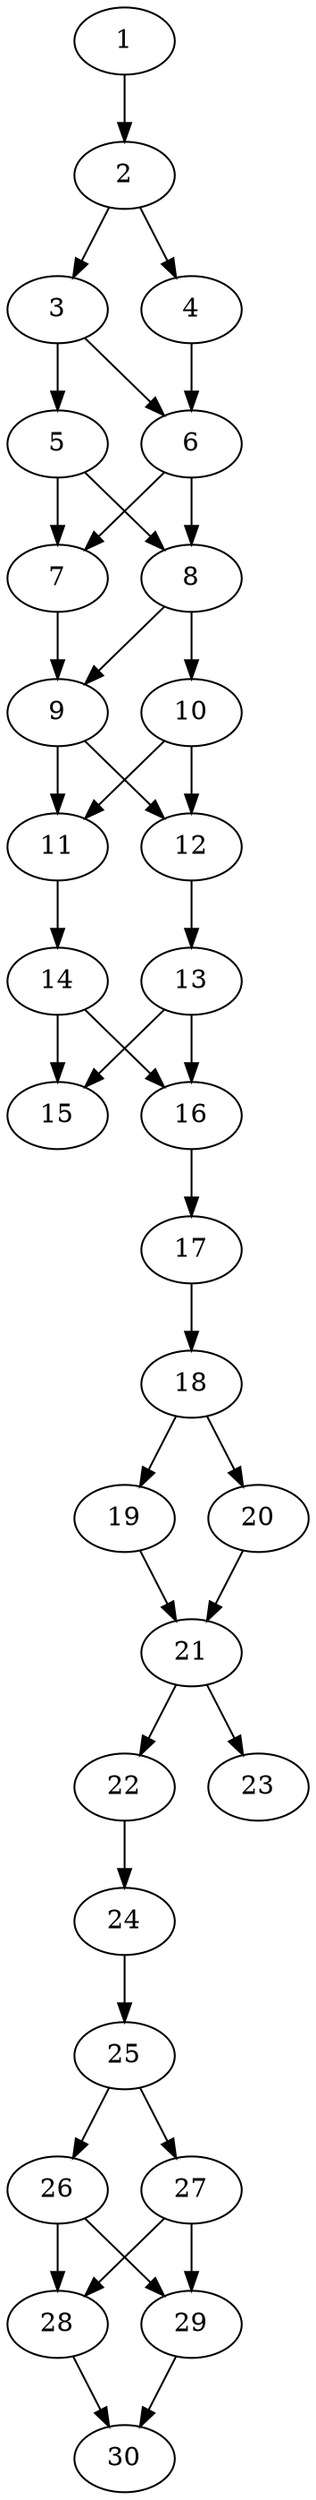 // DAG automatically generated by daggen at Thu Oct  3 14:04:18 2019
// ./daggen --dot -n 30 --ccr 0.5 --fat 0.3 --regular 0.9 --density 0.9 --mindata 5242880 --maxdata 52428800 
digraph G {
  1 [size="52893696", alpha="0.07", expect_size="26446848"] 
  1 -> 2 [size ="26446848"]
  2 [size="60473344", alpha="0.09", expect_size="30236672"] 
  2 -> 3 [size ="30236672"]
  2 -> 4 [size ="30236672"]
  3 [size="32387072", alpha="0.04", expect_size="16193536"] 
  3 -> 5 [size ="16193536"]
  3 -> 6 [size ="16193536"]
  4 [size="25071616", alpha="0.04", expect_size="12535808"] 
  4 -> 6 [size ="12535808"]
  5 [size="67887104", alpha="0.14", expect_size="33943552"] 
  5 -> 7 [size ="33943552"]
  5 -> 8 [size ="33943552"]
  6 [size="41265152", alpha="0.12", expect_size="20632576"] 
  6 -> 7 [size ="20632576"]
  6 -> 8 [size ="20632576"]
  7 [size="22558720", alpha="0.04", expect_size="11279360"] 
  7 -> 9 [size ="11279360"]
  8 [size="41086976", alpha="0.19", expect_size="20543488"] 
  8 -> 9 [size ="20543488"]
  8 -> 10 [size ="20543488"]
  9 [size="74305536", alpha="0.09", expect_size="37152768"] 
  9 -> 11 [size ="37152768"]
  9 -> 12 [size ="37152768"]
  10 [size="78542848", alpha="0.20", expect_size="39271424"] 
  10 -> 11 [size ="39271424"]
  10 -> 12 [size ="39271424"]
  11 [size="71720960", alpha="0.10", expect_size="35860480"] 
  11 -> 14 [size ="35860480"]
  12 [size="103938048", alpha="0.19", expect_size="51969024"] 
  12 -> 13 [size ="51969024"]
  13 [size="53334016", alpha="0.06", expect_size="26667008"] 
  13 -> 15 [size ="26667008"]
  13 -> 16 [size ="26667008"]
  14 [size="72359936", alpha="0.07", expect_size="36179968"] 
  14 -> 15 [size ="36179968"]
  14 -> 16 [size ="36179968"]
  15 [size="89311232", alpha="0.13", expect_size="44655616"] 
  16 [size="61976576", alpha="0.17", expect_size="30988288"] 
  16 -> 17 [size ="30988288"]
  17 [size="25417728", alpha="0.17", expect_size="12708864"] 
  17 -> 18 [size ="12708864"]
  18 [size="42799104", alpha="0.01", expect_size="21399552"] 
  18 -> 19 [size ="21399552"]
  18 -> 20 [size ="21399552"]
  19 [size="40280064", alpha="0.02", expect_size="20140032"] 
  19 -> 21 [size ="20140032"]
  20 [size="80971776", alpha="0.14", expect_size="40485888"] 
  20 -> 21 [size ="40485888"]
  21 [size="79290368", alpha="0.15", expect_size="39645184"] 
  21 -> 22 [size ="39645184"]
  21 -> 23 [size ="39645184"]
  22 [size="32993280", alpha="0.06", expect_size="16496640"] 
  22 -> 24 [size ="16496640"]
  23 [size="28188672", alpha="0.02", expect_size="14094336"] 
  24 [size="58023936", alpha="0.02", expect_size="29011968"] 
  24 -> 25 [size ="29011968"]
  25 [size="91457536", alpha="0.13", expect_size="45728768"] 
  25 -> 26 [size ="45728768"]
  25 -> 27 [size ="45728768"]
  26 [size="58101760", alpha="0.11", expect_size="29050880"] 
  26 -> 28 [size ="29050880"]
  26 -> 29 [size ="29050880"]
  27 [size="43159552", alpha="0.11", expect_size="21579776"] 
  27 -> 28 [size ="21579776"]
  27 -> 29 [size ="21579776"]
  28 [size="30773248", alpha="0.18", expect_size="15386624"] 
  28 -> 30 [size ="15386624"]
  29 [size="34537472", alpha="0.19", expect_size="17268736"] 
  29 -> 30 [size ="17268736"]
  30 [size="43253760", alpha="0.14", expect_size="21626880"] 
}
